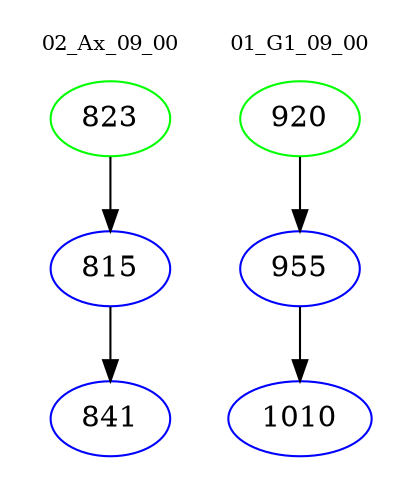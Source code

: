 digraph{
subgraph cluster_0 {
color = white
label = "02_Ax_09_00";
fontsize=10;
T0_823 [label="823", color="green"]
T0_823 -> T0_815 [color="black"]
T0_815 [label="815", color="blue"]
T0_815 -> T0_841 [color="black"]
T0_841 [label="841", color="blue"]
}
subgraph cluster_1 {
color = white
label = "01_G1_09_00";
fontsize=10;
T1_920 [label="920", color="green"]
T1_920 -> T1_955 [color="black"]
T1_955 [label="955", color="blue"]
T1_955 -> T1_1010 [color="black"]
T1_1010 [label="1010", color="blue"]
}
}
